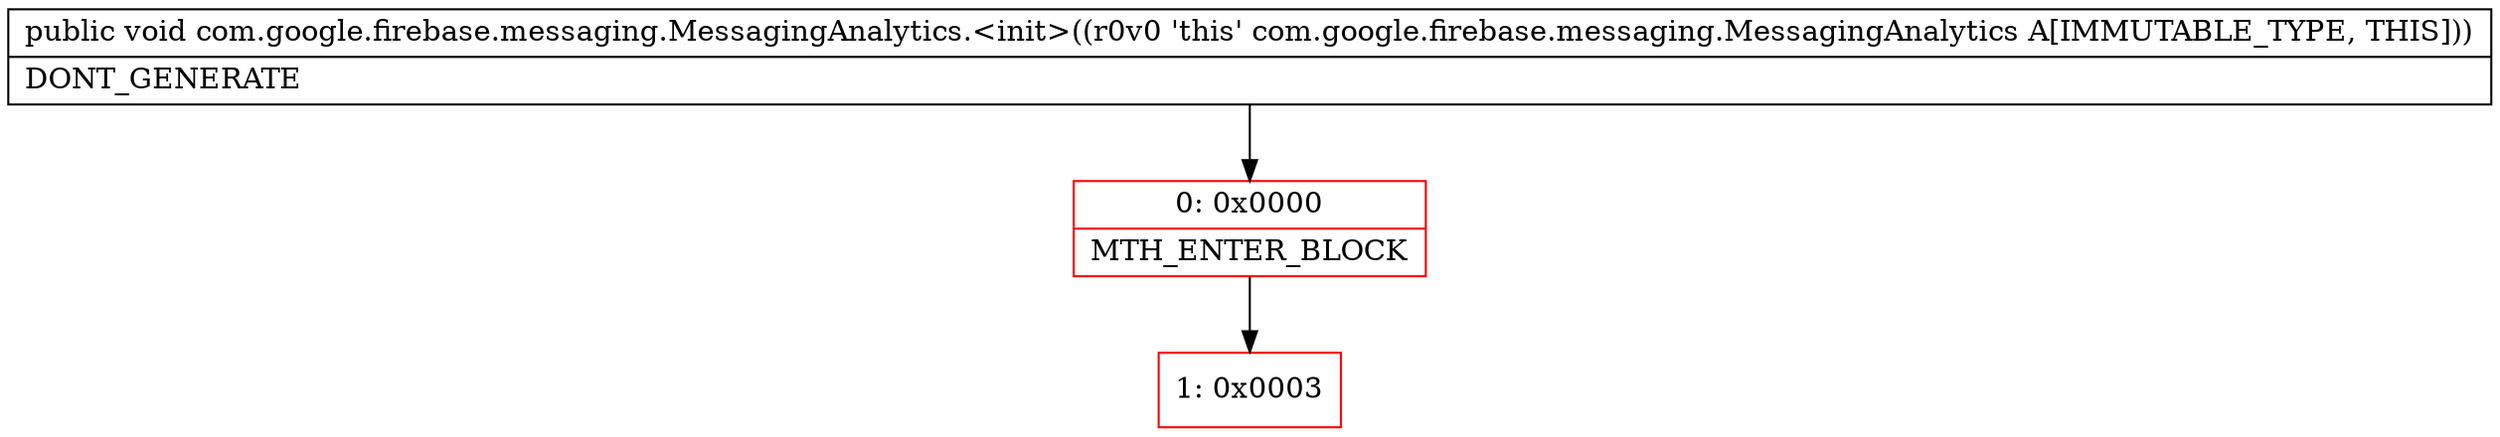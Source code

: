 digraph "CFG forcom.google.firebase.messaging.MessagingAnalytics.\<init\>()V" {
subgraph cluster_Region_1531121599 {
label = "R(0)";
node [shape=record,color=blue];
}
Node_0 [shape=record,color=red,label="{0\:\ 0x0000|MTH_ENTER_BLOCK\l}"];
Node_1 [shape=record,color=red,label="{1\:\ 0x0003}"];
MethodNode[shape=record,label="{public void com.google.firebase.messaging.MessagingAnalytics.\<init\>((r0v0 'this' com.google.firebase.messaging.MessagingAnalytics A[IMMUTABLE_TYPE, THIS]))  | DONT_GENERATE\l}"];
MethodNode -> Node_0;
Node_0 -> Node_1;
}

